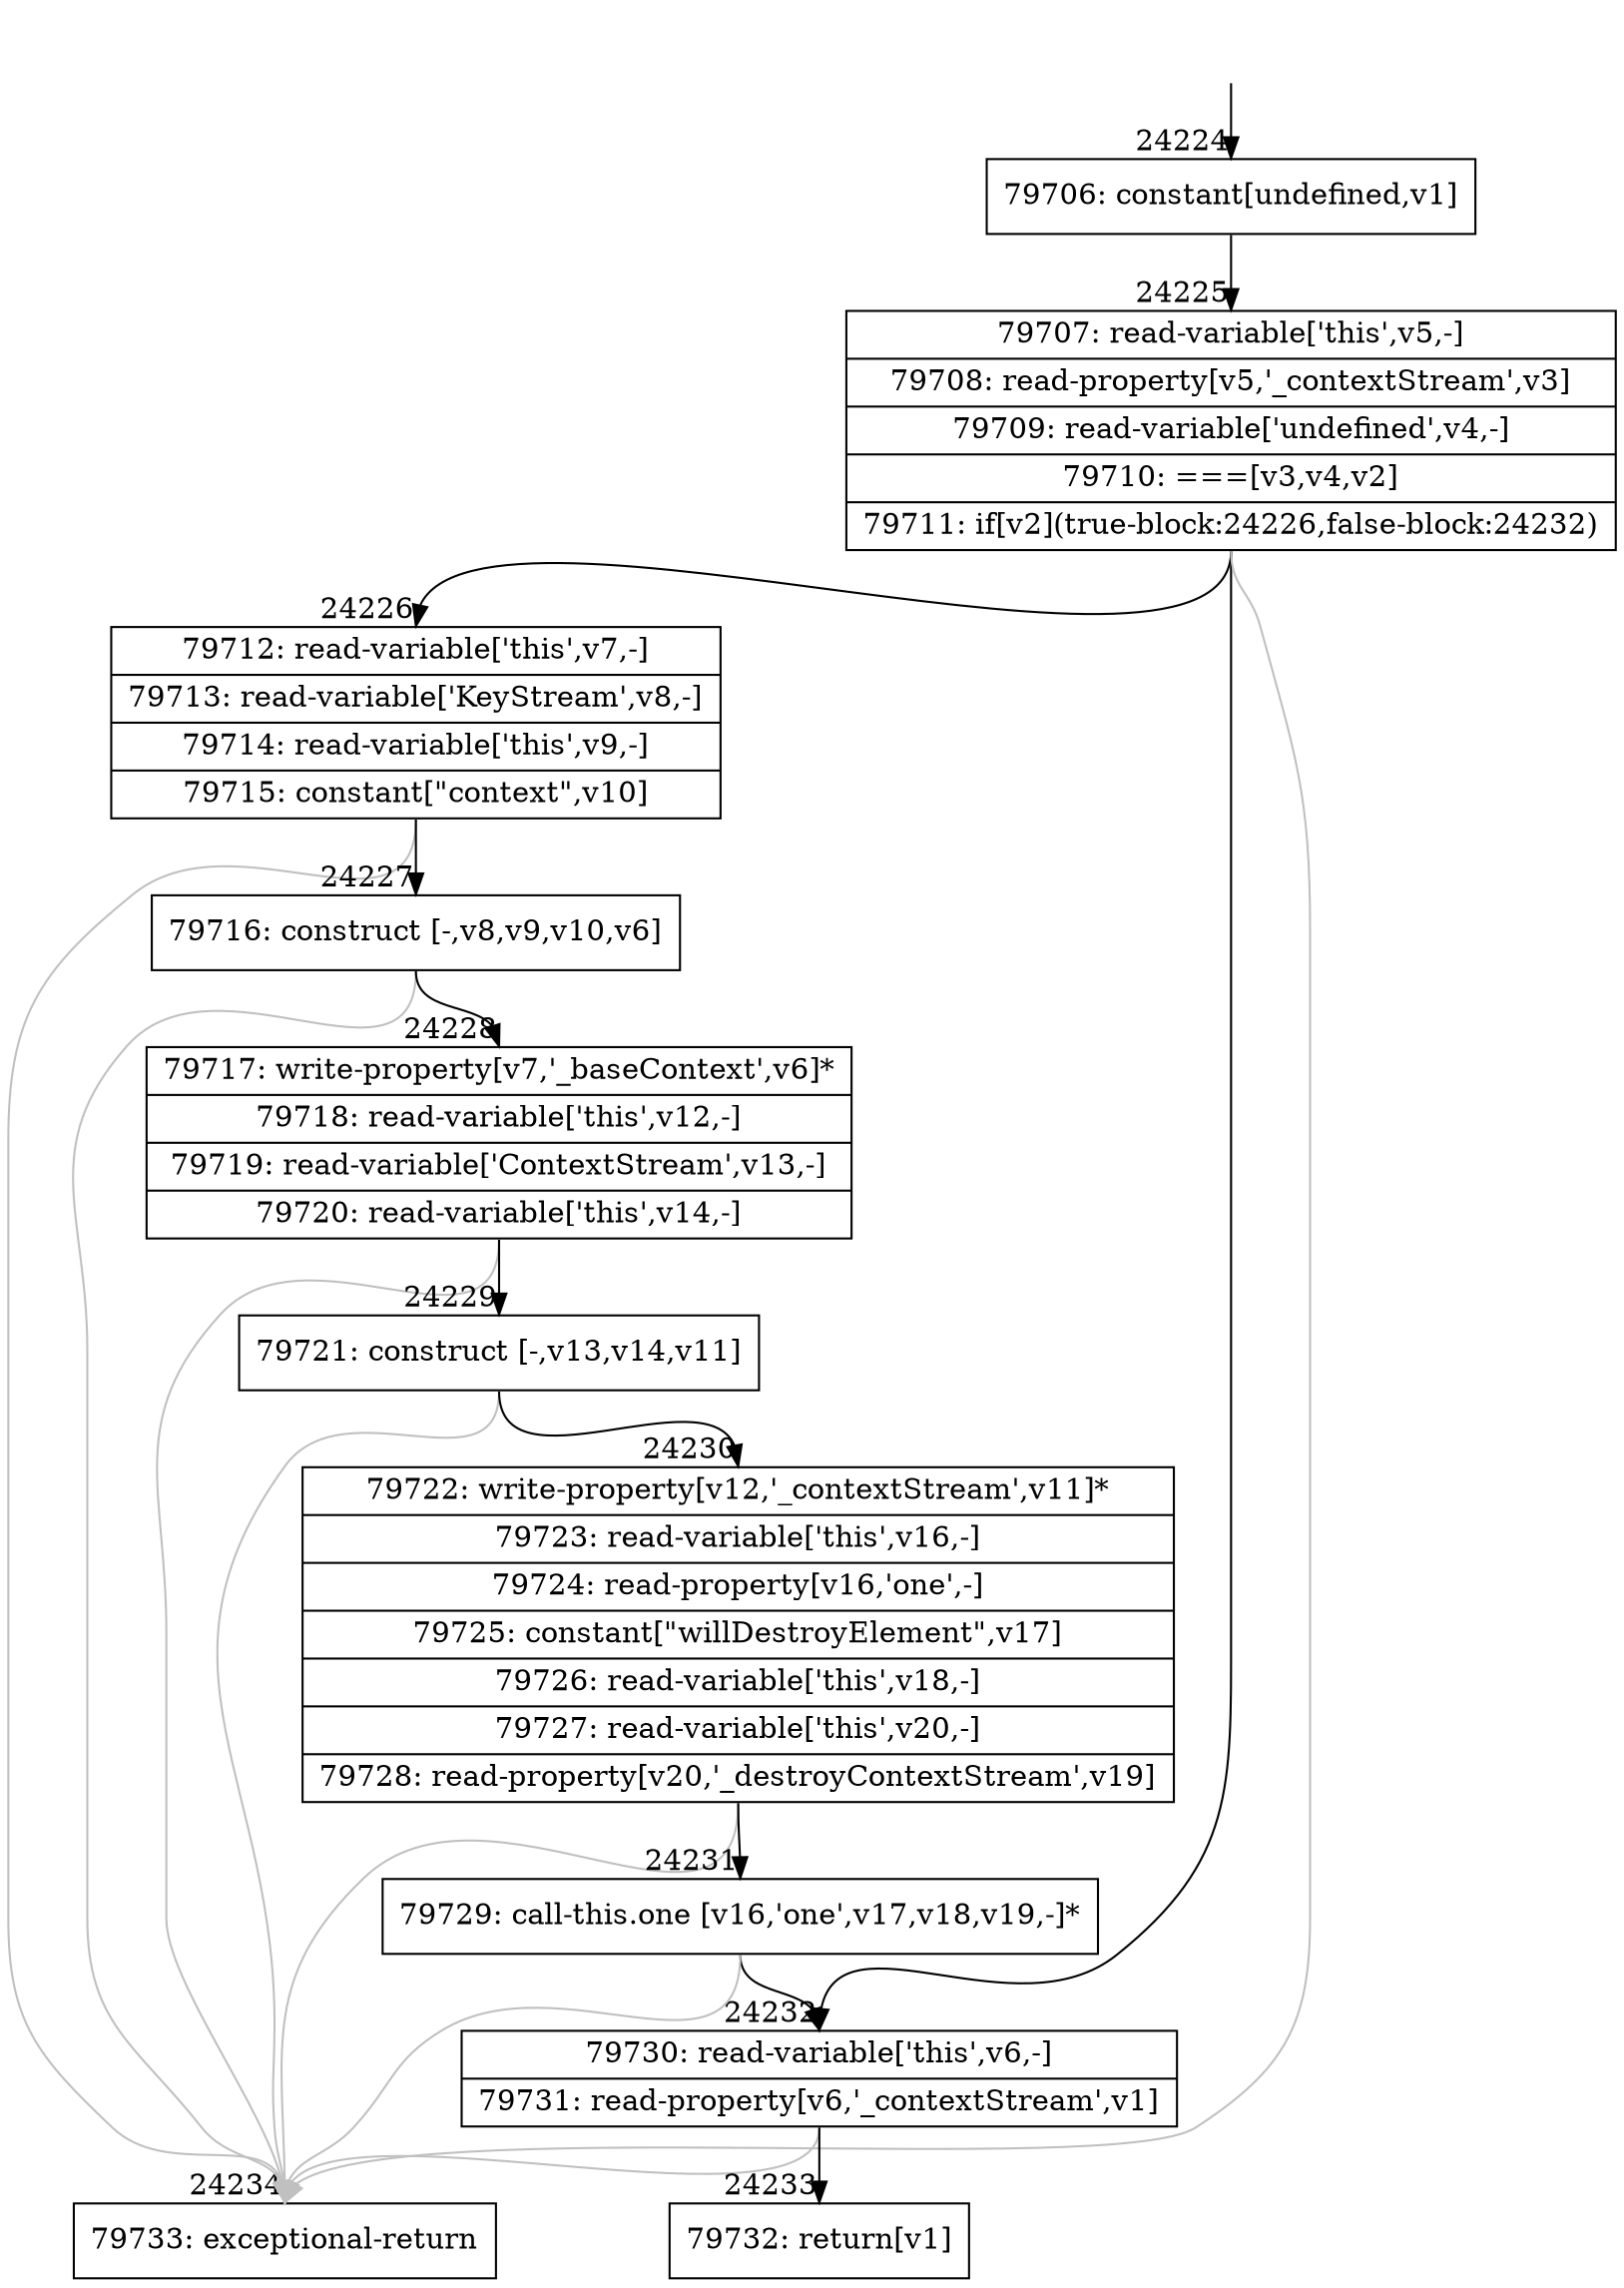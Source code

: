 digraph {
rankdir="TD"
BB_entry2122[shape=none,label=""];
BB_entry2122 -> BB24224 [tailport=s, headport=n, headlabel="    24224"]
BB24224 [shape=record label="{79706: constant[undefined,v1]}" ] 
BB24224 -> BB24225 [tailport=s, headport=n, headlabel="      24225"]
BB24225 [shape=record label="{79707: read-variable['this',v5,-]|79708: read-property[v5,'_contextStream',v3]|79709: read-variable['undefined',v4,-]|79710: ===[v3,v4,v2]|79711: if[v2](true-block:24226,false-block:24232)}" ] 
BB24225 -> BB24226 [tailport=s, headport=n, headlabel="      24226"]
BB24225 -> BB24232 [tailport=s, headport=n, headlabel="      24232"]
BB24225 -> BB24234 [tailport=s, headport=n, color=gray, headlabel="      24234"]
BB24226 [shape=record label="{79712: read-variable['this',v7,-]|79713: read-variable['KeyStream',v8,-]|79714: read-variable['this',v9,-]|79715: constant[\"context\",v10]}" ] 
BB24226 -> BB24227 [tailport=s, headport=n, headlabel="      24227"]
BB24226 -> BB24234 [tailport=s, headport=n, color=gray]
BB24227 [shape=record label="{79716: construct [-,v8,v9,v10,v6]}" ] 
BB24227 -> BB24228 [tailport=s, headport=n, headlabel="      24228"]
BB24227 -> BB24234 [tailport=s, headport=n, color=gray]
BB24228 [shape=record label="{79717: write-property[v7,'_baseContext',v6]*|79718: read-variable['this',v12,-]|79719: read-variable['ContextStream',v13,-]|79720: read-variable['this',v14,-]}" ] 
BB24228 -> BB24229 [tailport=s, headport=n, headlabel="      24229"]
BB24228 -> BB24234 [tailport=s, headport=n, color=gray]
BB24229 [shape=record label="{79721: construct [-,v13,v14,v11]}" ] 
BB24229 -> BB24230 [tailport=s, headport=n, headlabel="      24230"]
BB24229 -> BB24234 [tailport=s, headport=n, color=gray]
BB24230 [shape=record label="{79722: write-property[v12,'_contextStream',v11]*|79723: read-variable['this',v16,-]|79724: read-property[v16,'one',-]|79725: constant[\"willDestroyElement\",v17]|79726: read-variable['this',v18,-]|79727: read-variable['this',v20,-]|79728: read-property[v20,'_destroyContextStream',v19]}" ] 
BB24230 -> BB24231 [tailport=s, headport=n, headlabel="      24231"]
BB24230 -> BB24234 [tailport=s, headport=n, color=gray]
BB24231 [shape=record label="{79729: call-this.one [v16,'one',v17,v18,v19,-]*}" ] 
BB24231 -> BB24232 [tailport=s, headport=n]
BB24231 -> BB24234 [tailport=s, headport=n, color=gray]
BB24232 [shape=record label="{79730: read-variable['this',v6,-]|79731: read-property[v6,'_contextStream',v1]}" ] 
BB24232 -> BB24233 [tailport=s, headport=n, headlabel="      24233"]
BB24232 -> BB24234 [tailport=s, headport=n, color=gray]
BB24233 [shape=record label="{79732: return[v1]}" ] 
BB24234 [shape=record label="{79733: exceptional-return}" ] 
//#$~ 45720
}
